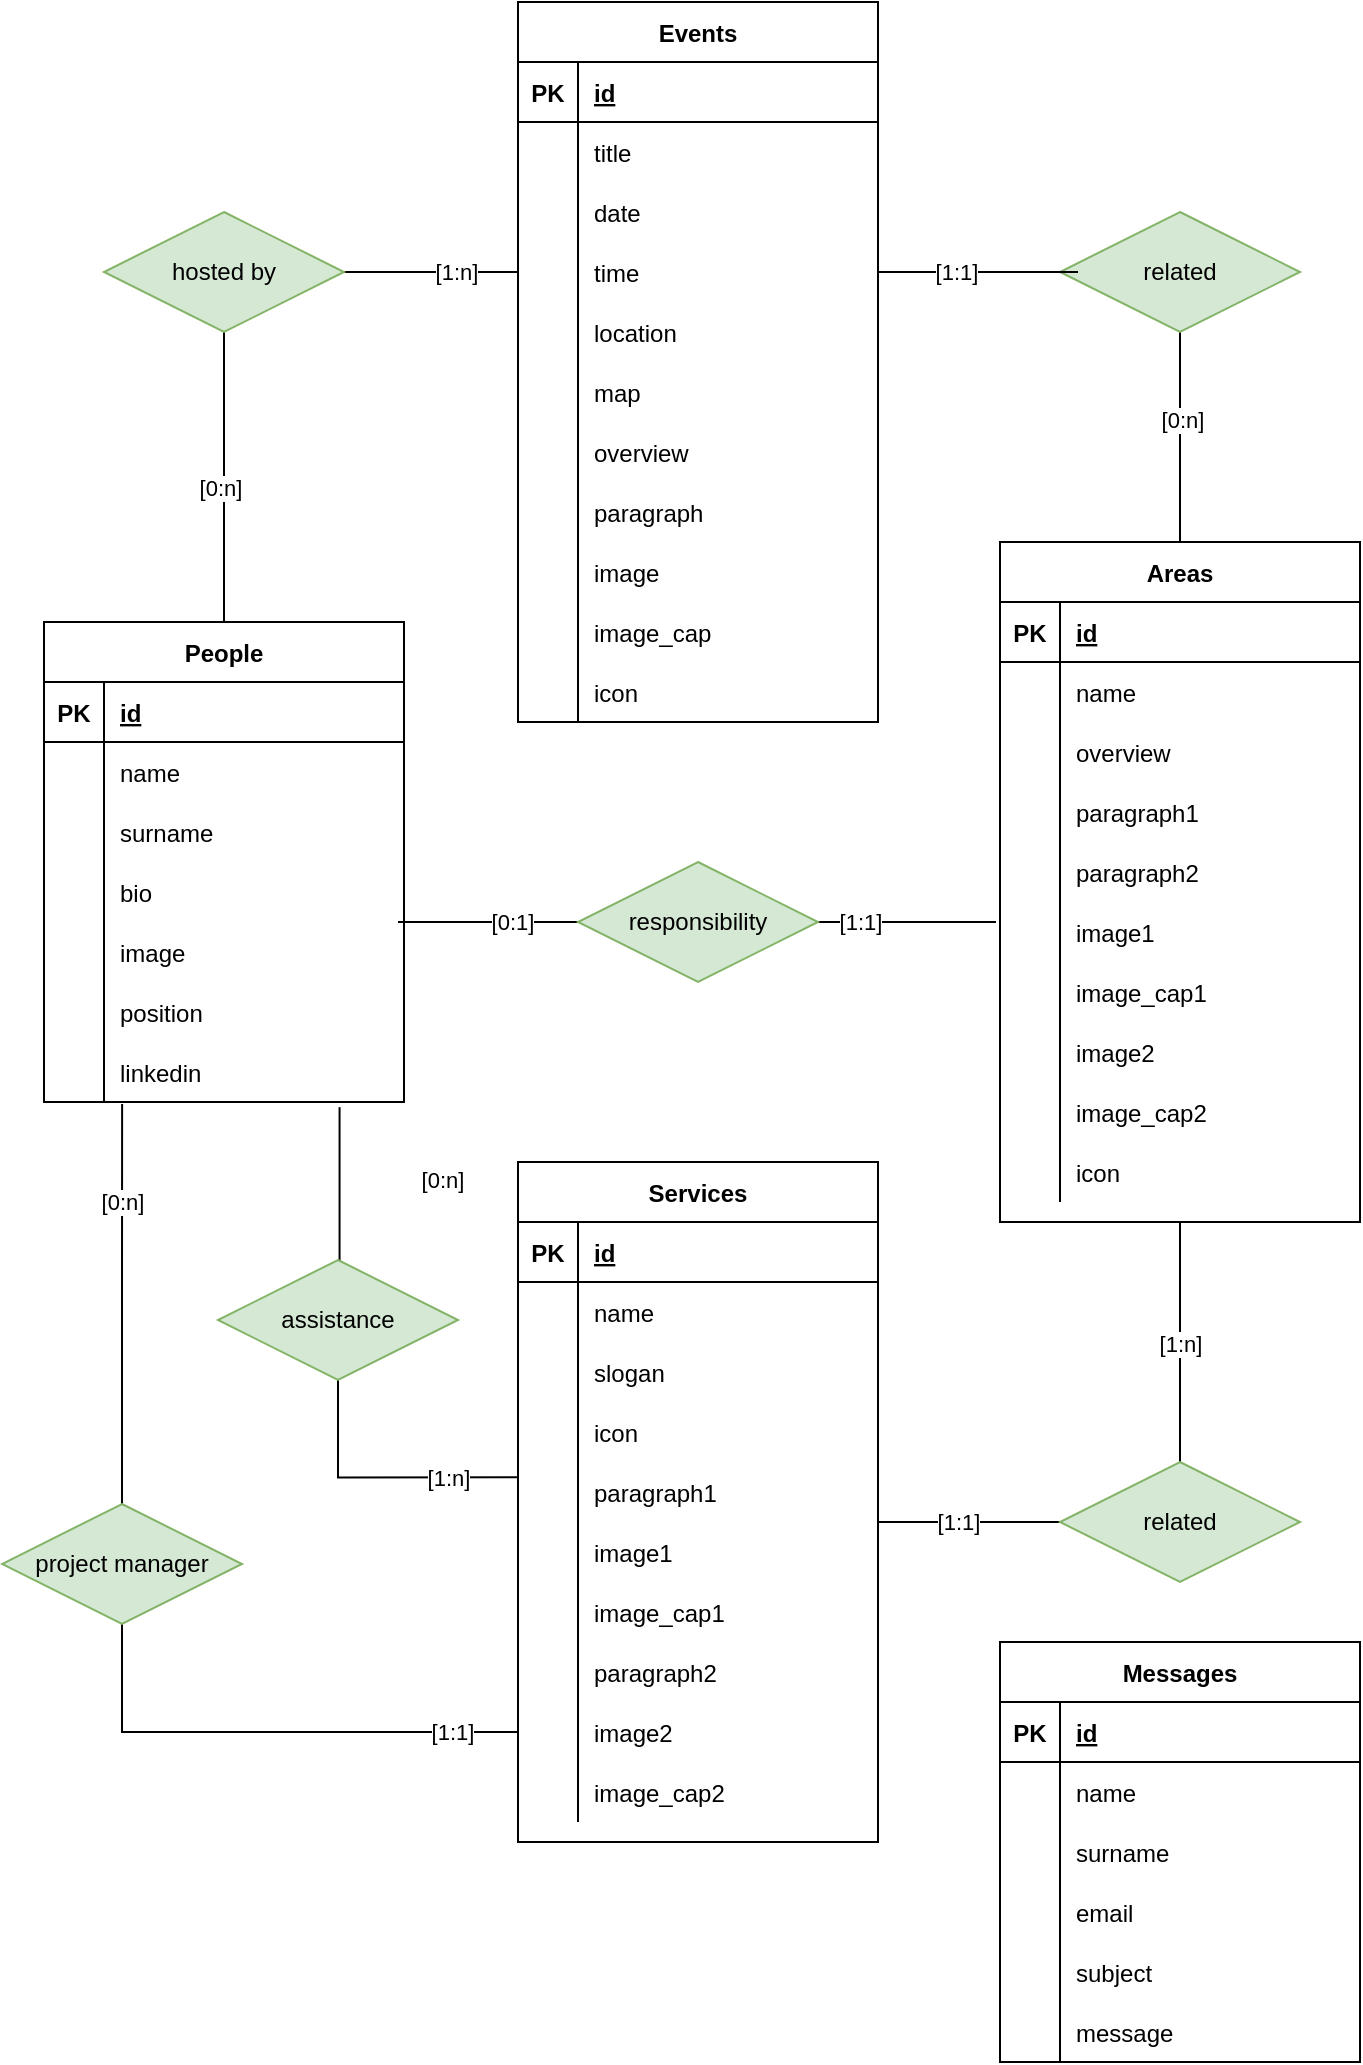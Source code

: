 <mxfile version="14.7.0" type="device"><diagram id="ejivNkxVOTGwj2cA2VMn" name="Page-1"><mxGraphModel dx="2062" dy="2330" grid="1" gridSize="10" guides="1" tooltips="1" connect="1" arrows="1" fold="1" page="1" pageScale="1" pageWidth="827" pageHeight="1169" math="0" shadow="0"><root><mxCell id="0"/><mxCell id="1" parent="0"/><mxCell id="_1-Y6ssJct3Q7Clm4WOn-1" value="People" style="shape=table;startSize=30;container=1;collapsible=1;childLayout=tableLayout;fixedRows=1;rowLines=0;fontStyle=1;align=center;resizeLast=1;labelBackgroundColor=none;" parent="1" vertex="1"><mxGeometry x="63" y="180" width="180" height="240" as="geometry"><mxRectangle x="60" y="250" width="60" height="30" as="alternateBounds"/></mxGeometry></mxCell><mxCell id="_1-Y6ssJct3Q7Clm4WOn-2" value="" style="shape=partialRectangle;collapsible=0;dropTarget=0;pointerEvents=0;fillColor=none;top=0;left=0;bottom=1;right=0;points=[[0,0.5],[1,0.5]];portConstraint=eastwest;" parent="_1-Y6ssJct3Q7Clm4WOn-1" vertex="1"><mxGeometry y="30" width="180" height="30" as="geometry"/></mxCell><mxCell id="_1-Y6ssJct3Q7Clm4WOn-3" value="PK" style="shape=partialRectangle;connectable=0;fillColor=none;top=0;left=0;bottom=0;right=0;fontStyle=1;overflow=hidden;" parent="_1-Y6ssJct3Q7Clm4WOn-2" vertex="1"><mxGeometry width="30" height="30" as="geometry"/></mxCell><mxCell id="_1-Y6ssJct3Q7Clm4WOn-4" value="id" style="shape=partialRectangle;connectable=0;fillColor=none;top=0;left=0;bottom=0;right=0;align=left;spacingLeft=6;fontStyle=5;overflow=hidden;" parent="_1-Y6ssJct3Q7Clm4WOn-2" vertex="1"><mxGeometry x="30" width="150" height="30" as="geometry"/></mxCell><mxCell id="_1-Y6ssJct3Q7Clm4WOn-5" value="" style="shape=partialRectangle;collapsible=0;dropTarget=0;pointerEvents=0;fillColor=none;top=0;left=0;bottom=0;right=0;points=[[0,0.5],[1,0.5]];portConstraint=eastwest;" parent="_1-Y6ssJct3Q7Clm4WOn-1" vertex="1"><mxGeometry y="60" width="180" height="30" as="geometry"/></mxCell><mxCell id="_1-Y6ssJct3Q7Clm4WOn-6" value="" style="shape=partialRectangle;connectable=0;fillColor=none;top=0;left=0;bottom=0;right=0;editable=1;overflow=hidden;" parent="_1-Y6ssJct3Q7Clm4WOn-5" vertex="1"><mxGeometry width="30" height="30" as="geometry"/></mxCell><mxCell id="_1-Y6ssJct3Q7Clm4WOn-7" value="name" style="shape=partialRectangle;connectable=0;fillColor=none;top=0;left=0;bottom=0;right=0;align=left;spacingLeft=6;overflow=hidden;" parent="_1-Y6ssJct3Q7Clm4WOn-5" vertex="1"><mxGeometry x="30" width="150" height="30" as="geometry"/></mxCell><mxCell id="_1-Y6ssJct3Q7Clm4WOn-8" value="" style="shape=partialRectangle;collapsible=0;dropTarget=0;pointerEvents=0;fillColor=none;top=0;left=0;bottom=0;right=0;points=[[0,0.5],[1,0.5]];portConstraint=eastwest;" parent="_1-Y6ssJct3Q7Clm4WOn-1" vertex="1"><mxGeometry y="90" width="180" height="30" as="geometry"/></mxCell><mxCell id="_1-Y6ssJct3Q7Clm4WOn-9" value="" style="shape=partialRectangle;connectable=0;fillColor=none;top=0;left=0;bottom=0;right=0;editable=1;overflow=hidden;" parent="_1-Y6ssJct3Q7Clm4WOn-8" vertex="1"><mxGeometry width="30" height="30" as="geometry"/></mxCell><mxCell id="_1-Y6ssJct3Q7Clm4WOn-10" value="surname" style="shape=partialRectangle;connectable=0;fillColor=none;top=0;left=0;bottom=0;right=0;align=left;spacingLeft=6;overflow=hidden;" parent="_1-Y6ssJct3Q7Clm4WOn-8" vertex="1"><mxGeometry x="30" width="150" height="30" as="geometry"/></mxCell><mxCell id="_1-Y6ssJct3Q7Clm4WOn-59" style="shape=partialRectangle;collapsible=0;dropTarget=0;pointerEvents=0;fillColor=none;top=0;left=0;bottom=0;right=0;points=[[0,0.5],[1,0.5]];portConstraint=eastwest;" parent="_1-Y6ssJct3Q7Clm4WOn-1" vertex="1"><mxGeometry y="120" width="180" height="30" as="geometry"/></mxCell><mxCell id="_1-Y6ssJct3Q7Clm4WOn-60" style="shape=partialRectangle;connectable=0;fillColor=none;top=0;left=0;bottom=0;right=0;editable=1;overflow=hidden;" parent="_1-Y6ssJct3Q7Clm4WOn-59" vertex="1"><mxGeometry width="30" height="30" as="geometry"/></mxCell><mxCell id="_1-Y6ssJct3Q7Clm4WOn-61" value="bio" style="shape=partialRectangle;connectable=0;fillColor=none;top=0;left=0;bottom=0;right=0;align=left;spacingLeft=6;overflow=hidden;" parent="_1-Y6ssJct3Q7Clm4WOn-59" vertex="1"><mxGeometry x="30" width="150" height="30" as="geometry"/></mxCell><mxCell id="_1-Y6ssJct3Q7Clm4WOn-56" style="shape=partialRectangle;collapsible=0;dropTarget=0;pointerEvents=0;fillColor=none;top=0;left=0;bottom=0;right=0;points=[[0,0.5],[1,0.5]];portConstraint=eastwest;" parent="_1-Y6ssJct3Q7Clm4WOn-1" vertex="1"><mxGeometry y="150" width="180" height="30" as="geometry"/></mxCell><mxCell id="_1-Y6ssJct3Q7Clm4WOn-57" style="shape=partialRectangle;connectable=0;fillColor=none;top=0;left=0;bottom=0;right=0;editable=1;overflow=hidden;" parent="_1-Y6ssJct3Q7Clm4WOn-56" vertex="1"><mxGeometry width="30" height="30" as="geometry"/></mxCell><mxCell id="_1-Y6ssJct3Q7Clm4WOn-58" value="image" style="shape=partialRectangle;connectable=0;fillColor=none;top=0;left=0;bottom=0;right=0;align=left;spacingLeft=6;overflow=hidden;" parent="_1-Y6ssJct3Q7Clm4WOn-56" vertex="1"><mxGeometry x="30" width="150" height="30" as="geometry"/></mxCell><mxCell id="o78ybgnwVf52-sa3HycX-38" style="shape=partialRectangle;collapsible=0;dropTarget=0;pointerEvents=0;fillColor=none;top=0;left=0;bottom=0;right=0;points=[[0,0.5],[1,0.5]];portConstraint=eastwest;" parent="_1-Y6ssJct3Q7Clm4WOn-1" vertex="1"><mxGeometry y="180" width="180" height="30" as="geometry"/></mxCell><mxCell id="o78ybgnwVf52-sa3HycX-39" style="shape=partialRectangle;connectable=0;fillColor=none;top=0;left=0;bottom=0;right=0;editable=1;overflow=hidden;" parent="o78ybgnwVf52-sa3HycX-38" vertex="1"><mxGeometry width="30" height="30" as="geometry"/></mxCell><mxCell id="o78ybgnwVf52-sa3HycX-40" value="position" style="shape=partialRectangle;connectable=0;fillColor=none;top=0;left=0;bottom=0;right=0;align=left;spacingLeft=6;overflow=hidden;" parent="o78ybgnwVf52-sa3HycX-38" vertex="1"><mxGeometry x="30" width="150" height="30" as="geometry"/></mxCell><mxCell id="o78ybgnwVf52-sa3HycX-44" style="shape=partialRectangle;collapsible=0;dropTarget=0;pointerEvents=0;fillColor=none;top=0;left=0;bottom=0;right=0;points=[[0,0.5],[1,0.5]];portConstraint=eastwest;" parent="_1-Y6ssJct3Q7Clm4WOn-1" vertex="1"><mxGeometry y="210" width="180" height="30" as="geometry"/></mxCell><mxCell id="o78ybgnwVf52-sa3HycX-45" style="shape=partialRectangle;connectable=0;fillColor=none;top=0;left=0;bottom=0;right=0;editable=1;overflow=hidden;" parent="o78ybgnwVf52-sa3HycX-44" vertex="1"><mxGeometry width="30" height="30" as="geometry"/></mxCell><mxCell id="o78ybgnwVf52-sa3HycX-46" value="linkedin" style="shape=partialRectangle;connectable=0;fillColor=none;top=0;left=0;bottom=0;right=0;align=left;spacingLeft=6;overflow=hidden;" parent="o78ybgnwVf52-sa3HycX-44" vertex="1"><mxGeometry x="30" width="150" height="30" as="geometry"/></mxCell><mxCell id="_1-Y6ssJct3Q7Clm4WOn-14" value="Events" style="shape=table;startSize=30;container=1;collapsible=1;childLayout=tableLayout;fixedRows=1;rowLines=0;fontStyle=1;align=center;resizeLast=1;" parent="1" vertex="1"><mxGeometry x="300" y="-130" width="180" height="360" as="geometry"><mxRectangle x="310" y="150" width="60" height="30" as="alternateBounds"/></mxGeometry></mxCell><mxCell id="_1-Y6ssJct3Q7Clm4WOn-15" value="" style="shape=partialRectangle;collapsible=0;dropTarget=0;pointerEvents=0;fillColor=none;top=0;left=0;bottom=1;right=0;points=[[0,0.5],[1,0.5]];portConstraint=eastwest;" parent="_1-Y6ssJct3Q7Clm4WOn-14" vertex="1"><mxGeometry y="30" width="180" height="30" as="geometry"/></mxCell><mxCell id="_1-Y6ssJct3Q7Clm4WOn-16" value="PK" style="shape=partialRectangle;connectable=0;fillColor=none;top=0;left=0;bottom=0;right=0;fontStyle=1;overflow=hidden;" parent="_1-Y6ssJct3Q7Clm4WOn-15" vertex="1"><mxGeometry width="30" height="30" as="geometry"/></mxCell><mxCell id="_1-Y6ssJct3Q7Clm4WOn-17" value="id" style="shape=partialRectangle;connectable=0;fillColor=none;top=0;left=0;bottom=0;right=0;align=left;spacingLeft=6;fontStyle=5;overflow=hidden;" parent="_1-Y6ssJct3Q7Clm4WOn-15" vertex="1"><mxGeometry x="30" width="150" height="30" as="geometry"/></mxCell><mxCell id="_1-Y6ssJct3Q7Clm4WOn-18" value="" style="shape=partialRectangle;collapsible=0;dropTarget=0;pointerEvents=0;fillColor=none;top=0;left=0;bottom=0;right=0;points=[[0,0.5],[1,0.5]];portConstraint=eastwest;" parent="_1-Y6ssJct3Q7Clm4WOn-14" vertex="1"><mxGeometry y="60" width="180" height="30" as="geometry"/></mxCell><mxCell id="_1-Y6ssJct3Q7Clm4WOn-19" value="" style="shape=partialRectangle;connectable=0;fillColor=none;top=0;left=0;bottom=0;right=0;editable=1;overflow=hidden;" parent="_1-Y6ssJct3Q7Clm4WOn-18" vertex="1"><mxGeometry width="30" height="30" as="geometry"/></mxCell><mxCell id="_1-Y6ssJct3Q7Clm4WOn-20" value="title" style="shape=partialRectangle;connectable=0;fillColor=none;top=0;left=0;bottom=0;right=0;align=left;spacingLeft=6;overflow=hidden;" parent="_1-Y6ssJct3Q7Clm4WOn-18" vertex="1"><mxGeometry x="30" width="150" height="30" as="geometry"/></mxCell><mxCell id="_1-Y6ssJct3Q7Clm4WOn-21" value="" style="shape=partialRectangle;collapsible=0;dropTarget=0;pointerEvents=0;fillColor=none;top=0;left=0;bottom=0;right=0;points=[[0,0.5],[1,0.5]];portConstraint=eastwest;" parent="_1-Y6ssJct3Q7Clm4WOn-14" vertex="1"><mxGeometry y="90" width="180" height="30" as="geometry"/></mxCell><mxCell id="_1-Y6ssJct3Q7Clm4WOn-22" value="" style="shape=partialRectangle;connectable=0;fillColor=none;top=0;left=0;bottom=0;right=0;editable=1;overflow=hidden;" parent="_1-Y6ssJct3Q7Clm4WOn-21" vertex="1"><mxGeometry width="30" height="30" as="geometry"/></mxCell><mxCell id="_1-Y6ssJct3Q7Clm4WOn-23" value="date" style="shape=partialRectangle;connectable=0;fillColor=none;top=0;left=0;bottom=0;right=0;align=left;spacingLeft=6;overflow=hidden;" parent="_1-Y6ssJct3Q7Clm4WOn-21" vertex="1"><mxGeometry x="30" width="150" height="30" as="geometry"/></mxCell><mxCell id="_1-Y6ssJct3Q7Clm4WOn-24" value="" style="shape=partialRectangle;collapsible=0;dropTarget=0;pointerEvents=0;fillColor=none;top=0;left=0;bottom=0;right=0;points=[[0,0.5],[1,0.5]];portConstraint=eastwest;" parent="_1-Y6ssJct3Q7Clm4WOn-14" vertex="1"><mxGeometry y="120" width="180" height="30" as="geometry"/></mxCell><mxCell id="_1-Y6ssJct3Q7Clm4WOn-25" value="" style="shape=partialRectangle;connectable=0;fillColor=none;top=0;left=0;bottom=0;right=0;editable=1;overflow=hidden;" parent="_1-Y6ssJct3Q7Clm4WOn-24" vertex="1"><mxGeometry width="30" height="30" as="geometry"/></mxCell><mxCell id="_1-Y6ssJct3Q7Clm4WOn-26" value="time" style="shape=partialRectangle;connectable=0;fillColor=none;top=0;left=0;bottom=0;right=0;align=left;spacingLeft=6;overflow=hidden;" parent="_1-Y6ssJct3Q7Clm4WOn-24" vertex="1"><mxGeometry x="30" width="150" height="30" as="geometry"/></mxCell><mxCell id="_1-Y6ssJct3Q7Clm4WOn-68" style="shape=partialRectangle;collapsible=0;dropTarget=0;pointerEvents=0;fillColor=none;top=0;left=0;bottom=0;right=0;points=[[0,0.5],[1,0.5]];portConstraint=eastwest;" parent="_1-Y6ssJct3Q7Clm4WOn-14" vertex="1"><mxGeometry y="150" width="180" height="30" as="geometry"/></mxCell><mxCell id="_1-Y6ssJct3Q7Clm4WOn-69" style="shape=partialRectangle;connectable=0;fillColor=none;top=0;left=0;bottom=0;right=0;editable=1;overflow=hidden;" parent="_1-Y6ssJct3Q7Clm4WOn-68" vertex="1"><mxGeometry width="30" height="30" as="geometry"/></mxCell><mxCell id="_1-Y6ssJct3Q7Clm4WOn-70" value="location" style="shape=partialRectangle;connectable=0;fillColor=none;top=0;left=0;bottom=0;right=0;align=left;spacingLeft=6;overflow=hidden;" parent="_1-Y6ssJct3Q7Clm4WOn-68" vertex="1"><mxGeometry x="30" width="150" height="30" as="geometry"/></mxCell><mxCell id="JsDMUlGWPCHKdDhR7YC5-42" style="shape=partialRectangle;collapsible=0;dropTarget=0;pointerEvents=0;fillColor=none;top=0;left=0;bottom=0;right=0;points=[[0,0.5],[1,0.5]];portConstraint=eastwest;" vertex="1" parent="_1-Y6ssJct3Q7Clm4WOn-14"><mxGeometry y="180" width="180" height="30" as="geometry"/></mxCell><mxCell id="JsDMUlGWPCHKdDhR7YC5-43" style="shape=partialRectangle;connectable=0;fillColor=none;top=0;left=0;bottom=0;right=0;editable=1;overflow=hidden;" vertex="1" parent="JsDMUlGWPCHKdDhR7YC5-42"><mxGeometry width="30" height="30" as="geometry"/></mxCell><mxCell id="JsDMUlGWPCHKdDhR7YC5-44" value="map" style="shape=partialRectangle;connectable=0;fillColor=none;top=0;left=0;bottom=0;right=0;align=left;spacingLeft=6;overflow=hidden;" vertex="1" parent="JsDMUlGWPCHKdDhR7YC5-42"><mxGeometry x="30" width="150" height="30" as="geometry"/></mxCell><mxCell id="o78ybgnwVf52-sa3HycX-41" style="shape=partialRectangle;collapsible=0;dropTarget=0;pointerEvents=0;fillColor=none;top=0;left=0;bottom=0;right=0;points=[[0,0.5],[1,0.5]];portConstraint=eastwest;" parent="_1-Y6ssJct3Q7Clm4WOn-14" vertex="1"><mxGeometry y="210" width="180" height="30" as="geometry"/></mxCell><mxCell id="o78ybgnwVf52-sa3HycX-42" style="shape=partialRectangle;connectable=0;fillColor=none;top=0;left=0;bottom=0;right=0;editable=1;overflow=hidden;" parent="o78ybgnwVf52-sa3HycX-41" vertex="1"><mxGeometry width="30" height="30" as="geometry"/></mxCell><mxCell id="o78ybgnwVf52-sa3HycX-43" value="overview" style="shape=partialRectangle;connectable=0;fillColor=none;top=0;left=0;bottom=0;right=0;align=left;spacingLeft=6;overflow=hidden;" parent="o78ybgnwVf52-sa3HycX-41" vertex="1"><mxGeometry x="30" width="150" height="30" as="geometry"/></mxCell><mxCell id="_1-Y6ssJct3Q7Clm4WOn-65" style="shape=partialRectangle;collapsible=0;dropTarget=0;pointerEvents=0;fillColor=none;top=0;left=0;bottom=0;right=0;points=[[0,0.5],[1,0.5]];portConstraint=eastwest;" parent="_1-Y6ssJct3Q7Clm4WOn-14" vertex="1"><mxGeometry y="240" width="180" height="30" as="geometry"/></mxCell><mxCell id="_1-Y6ssJct3Q7Clm4WOn-66" style="shape=partialRectangle;connectable=0;fillColor=none;top=0;left=0;bottom=0;right=0;editable=1;overflow=hidden;" parent="_1-Y6ssJct3Q7Clm4WOn-65" vertex="1"><mxGeometry width="30" height="30" as="geometry"/></mxCell><mxCell id="_1-Y6ssJct3Q7Clm4WOn-67" value="paragraph" style="shape=partialRectangle;connectable=0;fillColor=none;top=0;left=0;bottom=0;right=0;align=left;spacingLeft=6;overflow=hidden;" parent="_1-Y6ssJct3Q7Clm4WOn-65" vertex="1"><mxGeometry x="30" width="150" height="30" as="geometry"/></mxCell><mxCell id="_1-Y6ssJct3Q7Clm4WOn-71" style="shape=partialRectangle;collapsible=0;dropTarget=0;pointerEvents=0;fillColor=none;top=0;left=0;bottom=0;right=0;points=[[0,0.5],[1,0.5]];portConstraint=eastwest;" parent="_1-Y6ssJct3Q7Clm4WOn-14" vertex="1"><mxGeometry y="270" width="180" height="30" as="geometry"/></mxCell><mxCell id="_1-Y6ssJct3Q7Clm4WOn-72" style="shape=partialRectangle;connectable=0;fillColor=none;top=0;left=0;bottom=0;right=0;editable=1;overflow=hidden;" parent="_1-Y6ssJct3Q7Clm4WOn-71" vertex="1"><mxGeometry width="30" height="30" as="geometry"/></mxCell><mxCell id="_1-Y6ssJct3Q7Clm4WOn-73" value="image" style="shape=partialRectangle;connectable=0;fillColor=none;top=0;left=0;bottom=0;right=0;align=left;spacingLeft=6;overflow=hidden;" parent="_1-Y6ssJct3Q7Clm4WOn-71" vertex="1"><mxGeometry x="30" width="150" height="30" as="geometry"/></mxCell><mxCell id="JsDMUlGWPCHKdDhR7YC5-30" style="shape=partialRectangle;collapsible=0;dropTarget=0;pointerEvents=0;fillColor=none;top=0;left=0;bottom=0;right=0;points=[[0,0.5],[1,0.5]];portConstraint=eastwest;" vertex="1" parent="_1-Y6ssJct3Q7Clm4WOn-14"><mxGeometry y="300" width="180" height="30" as="geometry"/></mxCell><mxCell id="JsDMUlGWPCHKdDhR7YC5-31" style="shape=partialRectangle;connectable=0;fillColor=none;top=0;left=0;bottom=0;right=0;editable=1;overflow=hidden;" vertex="1" parent="JsDMUlGWPCHKdDhR7YC5-30"><mxGeometry width="30" height="30" as="geometry"/></mxCell><mxCell id="JsDMUlGWPCHKdDhR7YC5-32" value="image_cap" style="shape=partialRectangle;connectable=0;fillColor=none;top=0;left=0;bottom=0;right=0;align=left;spacingLeft=6;overflow=hidden;" vertex="1" parent="JsDMUlGWPCHKdDhR7YC5-30"><mxGeometry x="30" width="150" height="30" as="geometry"/></mxCell><mxCell id="JsDMUlGWPCHKdDhR7YC5-27" style="shape=partialRectangle;collapsible=0;dropTarget=0;pointerEvents=0;fillColor=none;top=0;left=0;bottom=0;right=0;points=[[0,0.5],[1,0.5]];portConstraint=eastwest;" vertex="1" parent="_1-Y6ssJct3Q7Clm4WOn-14"><mxGeometry y="330" width="180" height="30" as="geometry"/></mxCell><mxCell id="JsDMUlGWPCHKdDhR7YC5-28" style="shape=partialRectangle;connectable=0;fillColor=none;top=0;left=0;bottom=0;right=0;editable=1;overflow=hidden;" vertex="1" parent="JsDMUlGWPCHKdDhR7YC5-27"><mxGeometry width="30" height="30" as="geometry"/></mxCell><mxCell id="JsDMUlGWPCHKdDhR7YC5-29" value="icon" style="shape=partialRectangle;connectable=0;fillColor=none;top=0;left=0;bottom=0;right=0;align=left;spacingLeft=6;overflow=hidden;" vertex="1" parent="JsDMUlGWPCHKdDhR7YC5-27"><mxGeometry x="30" width="150" height="30" as="geometry"/></mxCell><mxCell id="_1-Y6ssJct3Q7Clm4WOn-27" value="Services" style="shape=table;startSize=30;container=1;collapsible=1;childLayout=tableLayout;fixedRows=1;rowLines=0;fontStyle=1;align=center;resizeLast=1;" parent="1" vertex="1"><mxGeometry x="300" y="450" width="180" height="340" as="geometry"><mxRectangle x="310" y="150" width="60" height="30" as="alternateBounds"/></mxGeometry></mxCell><mxCell id="_1-Y6ssJct3Q7Clm4WOn-28" value="" style="shape=partialRectangle;collapsible=0;dropTarget=0;pointerEvents=0;fillColor=none;top=0;left=0;bottom=1;right=0;points=[[0,0.5],[1,0.5]];portConstraint=eastwest;" parent="_1-Y6ssJct3Q7Clm4WOn-27" vertex="1"><mxGeometry y="30" width="180" height="30" as="geometry"/></mxCell><mxCell id="_1-Y6ssJct3Q7Clm4WOn-29" value="PK" style="shape=partialRectangle;connectable=0;fillColor=none;top=0;left=0;bottom=0;right=0;fontStyle=1;overflow=hidden;" parent="_1-Y6ssJct3Q7Clm4WOn-28" vertex="1"><mxGeometry width="30" height="30" as="geometry"/></mxCell><mxCell id="_1-Y6ssJct3Q7Clm4WOn-30" value="id" style="shape=partialRectangle;connectable=0;fillColor=none;top=0;left=0;bottom=0;right=0;align=left;spacingLeft=6;fontStyle=5;overflow=hidden;" parent="_1-Y6ssJct3Q7Clm4WOn-28" vertex="1"><mxGeometry x="30" width="150" height="30" as="geometry"/></mxCell><mxCell id="_1-Y6ssJct3Q7Clm4WOn-31" value="" style="shape=partialRectangle;collapsible=0;dropTarget=0;pointerEvents=0;fillColor=none;top=0;left=0;bottom=0;right=0;points=[[0,0.5],[1,0.5]];portConstraint=eastwest;" parent="_1-Y6ssJct3Q7Clm4WOn-27" vertex="1"><mxGeometry y="60" width="180" height="30" as="geometry"/></mxCell><mxCell id="_1-Y6ssJct3Q7Clm4WOn-32" value="" style="shape=partialRectangle;connectable=0;fillColor=none;top=0;left=0;bottom=0;right=0;editable=1;overflow=hidden;" parent="_1-Y6ssJct3Q7Clm4WOn-31" vertex="1"><mxGeometry width="30" height="30" as="geometry"/></mxCell><mxCell id="_1-Y6ssJct3Q7Clm4WOn-33" value="name" style="shape=partialRectangle;connectable=0;fillColor=none;top=0;left=0;bottom=0;right=0;align=left;spacingLeft=6;overflow=hidden;" parent="_1-Y6ssJct3Q7Clm4WOn-31" vertex="1"><mxGeometry x="30" width="150" height="30" as="geometry"/></mxCell><mxCell id="JsDMUlGWPCHKdDhR7YC5-45" value="" style="shape=partialRectangle;collapsible=0;dropTarget=0;pointerEvents=0;fillColor=none;top=0;left=0;bottom=0;right=0;points=[[0,0.5],[1,0.5]];portConstraint=eastwest;" vertex="1" parent="_1-Y6ssJct3Q7Clm4WOn-27"><mxGeometry y="90" width="180" height="30" as="geometry"/></mxCell><mxCell id="JsDMUlGWPCHKdDhR7YC5-46" value="" style="shape=partialRectangle;connectable=0;fillColor=none;top=0;left=0;bottom=0;right=0;editable=1;overflow=hidden;" vertex="1" parent="JsDMUlGWPCHKdDhR7YC5-45"><mxGeometry width="30" height="30" as="geometry"/></mxCell><mxCell id="JsDMUlGWPCHKdDhR7YC5-47" value="slogan" style="shape=partialRectangle;connectable=0;fillColor=none;top=0;left=0;bottom=0;right=0;align=left;spacingLeft=6;overflow=hidden;" vertex="1" parent="JsDMUlGWPCHKdDhR7YC5-45"><mxGeometry x="30" width="150" height="30" as="geometry"/></mxCell><mxCell id="JsDMUlGWPCHKdDhR7YC5-48" value="" style="shape=partialRectangle;collapsible=0;dropTarget=0;pointerEvents=0;fillColor=none;top=0;left=0;bottom=0;right=0;points=[[0,0.5],[1,0.5]];portConstraint=eastwest;" vertex="1" parent="_1-Y6ssJct3Q7Clm4WOn-27"><mxGeometry y="120" width="180" height="30" as="geometry"/></mxCell><mxCell id="JsDMUlGWPCHKdDhR7YC5-49" value="" style="shape=partialRectangle;connectable=0;fillColor=none;top=0;left=0;bottom=0;right=0;editable=1;overflow=hidden;" vertex="1" parent="JsDMUlGWPCHKdDhR7YC5-48"><mxGeometry width="30" height="30" as="geometry"/></mxCell><mxCell id="JsDMUlGWPCHKdDhR7YC5-50" value="icon" style="shape=partialRectangle;connectable=0;fillColor=none;top=0;left=0;bottom=0;right=0;align=left;spacingLeft=6;overflow=hidden;" vertex="1" parent="JsDMUlGWPCHKdDhR7YC5-48"><mxGeometry x="30" width="150" height="30" as="geometry"/></mxCell><mxCell id="_1-Y6ssJct3Q7Clm4WOn-34" value="" style="shape=partialRectangle;collapsible=0;dropTarget=0;pointerEvents=0;fillColor=none;top=0;left=0;bottom=0;right=0;points=[[0,0.5],[1,0.5]];portConstraint=eastwest;" parent="_1-Y6ssJct3Q7Clm4WOn-27" vertex="1"><mxGeometry y="150" width="180" height="30" as="geometry"/></mxCell><mxCell id="_1-Y6ssJct3Q7Clm4WOn-35" value="" style="shape=partialRectangle;connectable=0;fillColor=none;top=0;left=0;bottom=0;right=0;editable=1;overflow=hidden;" parent="_1-Y6ssJct3Q7Clm4WOn-34" vertex="1"><mxGeometry width="30" height="30" as="geometry"/></mxCell><mxCell id="_1-Y6ssJct3Q7Clm4WOn-36" value="paragraph1" style="shape=partialRectangle;connectable=0;fillColor=none;top=0;left=0;bottom=0;right=0;align=left;spacingLeft=6;overflow=hidden;" parent="_1-Y6ssJct3Q7Clm4WOn-34" vertex="1"><mxGeometry x="30" width="150" height="30" as="geometry"/></mxCell><mxCell id="o78ybgnwVf52-sa3HycX-50" style="shape=partialRectangle;collapsible=0;dropTarget=0;pointerEvents=0;fillColor=none;top=0;left=0;bottom=0;right=0;points=[[0,0.5],[1,0.5]];portConstraint=eastwest;" parent="_1-Y6ssJct3Q7Clm4WOn-27" vertex="1"><mxGeometry y="180" width="180" height="30" as="geometry"/></mxCell><mxCell id="o78ybgnwVf52-sa3HycX-51" style="shape=partialRectangle;connectable=0;fillColor=none;top=0;left=0;bottom=0;right=0;editable=1;overflow=hidden;" parent="o78ybgnwVf52-sa3HycX-50" vertex="1"><mxGeometry width="30" height="30" as="geometry"/></mxCell><mxCell id="o78ybgnwVf52-sa3HycX-52" value="image1" style="shape=partialRectangle;connectable=0;fillColor=none;top=0;left=0;bottom=0;right=0;align=left;spacingLeft=6;overflow=hidden;" parent="o78ybgnwVf52-sa3HycX-50" vertex="1"><mxGeometry x="30" width="150" height="30" as="geometry"/></mxCell><mxCell id="JsDMUlGWPCHKdDhR7YC5-51" style="shape=partialRectangle;collapsible=0;dropTarget=0;pointerEvents=0;fillColor=none;top=0;left=0;bottom=0;right=0;points=[[0,0.5],[1,0.5]];portConstraint=eastwest;" vertex="1" parent="_1-Y6ssJct3Q7Clm4WOn-27"><mxGeometry y="210" width="180" height="30" as="geometry"/></mxCell><mxCell id="JsDMUlGWPCHKdDhR7YC5-52" style="shape=partialRectangle;connectable=0;fillColor=none;top=0;left=0;bottom=0;right=0;editable=1;overflow=hidden;" vertex="1" parent="JsDMUlGWPCHKdDhR7YC5-51"><mxGeometry width="30" height="30" as="geometry"/></mxCell><mxCell id="JsDMUlGWPCHKdDhR7YC5-53" value="image_cap1" style="shape=partialRectangle;connectable=0;fillColor=none;top=0;left=0;bottom=0;right=0;align=left;spacingLeft=6;overflow=hidden;" vertex="1" parent="JsDMUlGWPCHKdDhR7YC5-51"><mxGeometry x="30" width="150" height="30" as="geometry"/></mxCell><mxCell id="o78ybgnwVf52-sa3HycX-47" style="shape=partialRectangle;collapsible=0;dropTarget=0;pointerEvents=0;fillColor=none;top=0;left=0;bottom=0;right=0;points=[[0,0.5],[1,0.5]];portConstraint=eastwest;" parent="_1-Y6ssJct3Q7Clm4WOn-27" vertex="1"><mxGeometry y="240" width="180" height="30" as="geometry"/></mxCell><mxCell id="o78ybgnwVf52-sa3HycX-48" style="shape=partialRectangle;connectable=0;fillColor=none;top=0;left=0;bottom=0;right=0;editable=1;overflow=hidden;" parent="o78ybgnwVf52-sa3HycX-47" vertex="1"><mxGeometry width="30" height="30" as="geometry"/></mxCell><mxCell id="o78ybgnwVf52-sa3HycX-49" value="paragraph2" style="shape=partialRectangle;connectable=0;fillColor=none;top=0;left=0;bottom=0;right=0;align=left;spacingLeft=6;overflow=hidden;" parent="o78ybgnwVf52-sa3HycX-47" vertex="1"><mxGeometry x="30" width="150" height="30" as="geometry"/></mxCell><mxCell id="_1-Y6ssJct3Q7Clm4WOn-37" value="" style="shape=partialRectangle;collapsible=0;dropTarget=0;pointerEvents=0;fillColor=none;top=0;left=0;bottom=0;right=0;points=[[0,0.5],[1,0.5]];portConstraint=eastwest;" parent="_1-Y6ssJct3Q7Clm4WOn-27" vertex="1"><mxGeometry y="270" width="180" height="30" as="geometry"/></mxCell><mxCell id="_1-Y6ssJct3Q7Clm4WOn-38" value="" style="shape=partialRectangle;connectable=0;fillColor=none;top=0;left=0;bottom=0;right=0;editable=1;overflow=hidden;" parent="_1-Y6ssJct3Q7Clm4WOn-37" vertex="1"><mxGeometry width="30" height="30" as="geometry"/></mxCell><mxCell id="_1-Y6ssJct3Q7Clm4WOn-39" value="image2" style="shape=partialRectangle;connectable=0;fillColor=none;top=0;left=0;bottom=0;right=0;align=left;spacingLeft=6;overflow=hidden;" parent="_1-Y6ssJct3Q7Clm4WOn-37" vertex="1"><mxGeometry x="30" width="150" height="30" as="geometry"/></mxCell><mxCell id="JsDMUlGWPCHKdDhR7YC5-54" style="shape=partialRectangle;collapsible=0;dropTarget=0;pointerEvents=0;fillColor=none;top=0;left=0;bottom=0;right=0;points=[[0,0.5],[1,0.5]];portConstraint=eastwest;" vertex="1" parent="_1-Y6ssJct3Q7Clm4WOn-27"><mxGeometry y="300" width="180" height="30" as="geometry"/></mxCell><mxCell id="JsDMUlGWPCHKdDhR7YC5-55" style="shape=partialRectangle;connectable=0;fillColor=none;top=0;left=0;bottom=0;right=0;editable=1;overflow=hidden;" vertex="1" parent="JsDMUlGWPCHKdDhR7YC5-54"><mxGeometry width="30" height="30" as="geometry"/></mxCell><mxCell id="JsDMUlGWPCHKdDhR7YC5-56" value="image_cap2" style="shape=partialRectangle;connectable=0;fillColor=none;top=0;left=0;bottom=0;right=0;align=left;spacingLeft=6;overflow=hidden;" vertex="1" parent="JsDMUlGWPCHKdDhR7YC5-54"><mxGeometry x="30" width="150" height="30" as="geometry"/></mxCell><mxCell id="_1-Y6ssJct3Q7Clm4WOn-89" style="edgeStyle=orthogonalEdgeStyle;rounded=0;orthogonalLoop=1;jettySize=auto;html=1;endArrow=none;endFill=0;startArrow=none;startFill=0;entryX=0.5;entryY=0;entryDx=0;entryDy=0;" parent="1" source="_1-Y6ssJct3Q7Clm4WOn-40" target="_1-Y6ssJct3Q7Clm4WOn-78" edge="1"><mxGeometry relative="1" as="geometry"><mxPoint x="631" y="540" as="targetPoint"/></mxGeometry></mxCell><mxCell id="_1-Y6ssJct3Q7Clm4WOn-105" value="[1:n]" style="edgeLabel;html=1;align=center;verticalAlign=middle;resizable=0;points=[];" parent="_1-Y6ssJct3Q7Clm4WOn-89" vertex="1" connectable="0"><mxGeometry x="-0.45" relative="1" as="geometry"><mxPoint y="28" as="offset"/></mxGeometry></mxCell><mxCell id="_1-Y6ssJct3Q7Clm4WOn-40" value="Areas" style="shape=table;startSize=30;container=1;collapsible=1;childLayout=tableLayout;fixedRows=1;rowLines=0;fontStyle=1;align=center;resizeLast=1;" parent="1" vertex="1"><mxGeometry x="541" y="140" width="180" height="340" as="geometry"><mxRectangle x="310" y="150" width="60" height="30" as="alternateBounds"/></mxGeometry></mxCell><mxCell id="_1-Y6ssJct3Q7Clm4WOn-41" value="" style="shape=partialRectangle;collapsible=0;dropTarget=0;pointerEvents=0;fillColor=none;top=0;left=0;bottom=1;right=0;points=[[0,0.5],[1,0.5]];portConstraint=eastwest;" parent="_1-Y6ssJct3Q7Clm4WOn-40" vertex="1"><mxGeometry y="30" width="180" height="30" as="geometry"/></mxCell><mxCell id="_1-Y6ssJct3Q7Clm4WOn-42" value="PK" style="shape=partialRectangle;connectable=0;fillColor=none;top=0;left=0;bottom=0;right=0;fontStyle=1;overflow=hidden;" parent="_1-Y6ssJct3Q7Clm4WOn-41" vertex="1"><mxGeometry width="30" height="30" as="geometry"/></mxCell><mxCell id="_1-Y6ssJct3Q7Clm4WOn-43" value="id" style="shape=partialRectangle;connectable=0;fillColor=none;top=0;left=0;bottom=0;right=0;align=left;spacingLeft=6;fontStyle=5;overflow=hidden;" parent="_1-Y6ssJct3Q7Clm4WOn-41" vertex="1"><mxGeometry x="30" width="150" height="30" as="geometry"/></mxCell><mxCell id="_1-Y6ssJct3Q7Clm4WOn-44" value="" style="shape=partialRectangle;collapsible=0;dropTarget=0;pointerEvents=0;fillColor=none;top=0;left=0;bottom=0;right=0;points=[[0,0.5],[1,0.5]];portConstraint=eastwest;" parent="_1-Y6ssJct3Q7Clm4WOn-40" vertex="1"><mxGeometry y="60" width="180" height="30" as="geometry"/></mxCell><mxCell id="_1-Y6ssJct3Q7Clm4WOn-45" value="" style="shape=partialRectangle;connectable=0;fillColor=none;top=0;left=0;bottom=0;right=0;editable=1;overflow=hidden;" parent="_1-Y6ssJct3Q7Clm4WOn-44" vertex="1"><mxGeometry width="30" height="30" as="geometry"/></mxCell><mxCell id="_1-Y6ssJct3Q7Clm4WOn-46" value="name" style="shape=partialRectangle;connectable=0;fillColor=none;top=0;left=0;bottom=0;right=0;align=left;spacingLeft=6;overflow=hidden;" parent="_1-Y6ssJct3Q7Clm4WOn-44" vertex="1"><mxGeometry x="30" width="150" height="30" as="geometry"/></mxCell><mxCell id="_1-Y6ssJct3Q7Clm4WOn-47" value="" style="shape=partialRectangle;collapsible=0;dropTarget=0;pointerEvents=0;fillColor=none;top=0;left=0;bottom=0;right=0;points=[[0,0.5],[1,0.5]];portConstraint=eastwest;" parent="_1-Y6ssJct3Q7Clm4WOn-40" vertex="1"><mxGeometry y="90" width="180" height="30" as="geometry"/></mxCell><mxCell id="_1-Y6ssJct3Q7Clm4WOn-48" value="" style="shape=partialRectangle;connectable=0;fillColor=none;top=0;left=0;bottom=0;right=0;editable=1;overflow=hidden;" parent="_1-Y6ssJct3Q7Clm4WOn-47" vertex="1"><mxGeometry width="30" height="30" as="geometry"/></mxCell><mxCell id="_1-Y6ssJct3Q7Clm4WOn-49" value="overview" style="shape=partialRectangle;connectable=0;fillColor=none;top=0;left=0;bottom=0;right=0;align=left;spacingLeft=6;overflow=hidden;" parent="_1-Y6ssJct3Q7Clm4WOn-47" vertex="1"><mxGeometry x="30" width="150" height="30" as="geometry"/></mxCell><mxCell id="o78ybgnwVf52-sa3HycX-32" style="shape=partialRectangle;collapsible=0;dropTarget=0;pointerEvents=0;fillColor=none;top=0;left=0;bottom=0;right=0;points=[[0,0.5],[1,0.5]];portConstraint=eastwest;" parent="_1-Y6ssJct3Q7Clm4WOn-40" vertex="1"><mxGeometry y="120" width="180" height="30" as="geometry"/></mxCell><mxCell id="o78ybgnwVf52-sa3HycX-33" style="shape=partialRectangle;connectable=0;fillColor=none;top=0;left=0;bottom=0;right=0;editable=1;overflow=hidden;" parent="o78ybgnwVf52-sa3HycX-32" vertex="1"><mxGeometry width="30" height="30" as="geometry"/></mxCell><mxCell id="o78ybgnwVf52-sa3HycX-34" value="paragraph1" style="shape=partialRectangle;connectable=0;fillColor=none;top=0;left=0;bottom=0;right=0;align=left;spacingLeft=6;overflow=hidden;" parent="o78ybgnwVf52-sa3HycX-32" vertex="1"><mxGeometry x="30" width="150" height="30" as="geometry"/></mxCell><mxCell id="_1-Y6ssJct3Q7Clm4WOn-50" value="" style="shape=partialRectangle;collapsible=0;dropTarget=0;pointerEvents=0;fillColor=none;top=0;left=0;bottom=0;right=0;points=[[0,0.5],[1,0.5]];portConstraint=eastwest;" parent="_1-Y6ssJct3Q7Clm4WOn-40" vertex="1"><mxGeometry y="150" width="180" height="30" as="geometry"/></mxCell><mxCell id="_1-Y6ssJct3Q7Clm4WOn-51" value="" style="shape=partialRectangle;connectable=0;fillColor=none;top=0;left=0;bottom=0;right=0;editable=1;overflow=hidden;" parent="_1-Y6ssJct3Q7Clm4WOn-50" vertex="1"><mxGeometry width="30" height="30" as="geometry"/></mxCell><mxCell id="_1-Y6ssJct3Q7Clm4WOn-52" value="paragraph2" style="shape=partialRectangle;connectable=0;fillColor=none;top=0;left=0;bottom=0;right=0;align=left;spacingLeft=6;overflow=hidden;" parent="_1-Y6ssJct3Q7Clm4WOn-50" vertex="1"><mxGeometry x="30" width="150" height="30" as="geometry"/></mxCell><mxCell id="o78ybgnwVf52-sa3HycX-29" style="shape=partialRectangle;collapsible=0;dropTarget=0;pointerEvents=0;fillColor=none;top=0;left=0;bottom=0;right=0;points=[[0,0.5],[1,0.5]];portConstraint=eastwest;" parent="_1-Y6ssJct3Q7Clm4WOn-40" vertex="1"><mxGeometry y="180" width="180" height="30" as="geometry"/></mxCell><mxCell id="o78ybgnwVf52-sa3HycX-30" style="shape=partialRectangle;connectable=0;fillColor=none;top=0;left=0;bottom=0;right=0;editable=1;overflow=hidden;" parent="o78ybgnwVf52-sa3HycX-29" vertex="1"><mxGeometry width="30" height="30" as="geometry"/></mxCell><mxCell id="o78ybgnwVf52-sa3HycX-31" value="image1" style="shape=partialRectangle;connectable=0;fillColor=none;top=0;left=0;bottom=0;right=0;align=left;spacingLeft=6;overflow=hidden;" parent="o78ybgnwVf52-sa3HycX-29" vertex="1"><mxGeometry x="30" width="150" height="30" as="geometry"/></mxCell><mxCell id="JsDMUlGWPCHKdDhR7YC5-33" style="shape=partialRectangle;collapsible=0;dropTarget=0;pointerEvents=0;fillColor=none;top=0;left=0;bottom=0;right=0;points=[[0,0.5],[1,0.5]];portConstraint=eastwest;" vertex="1" parent="_1-Y6ssJct3Q7Clm4WOn-40"><mxGeometry y="210" width="180" height="30" as="geometry"/></mxCell><mxCell id="JsDMUlGWPCHKdDhR7YC5-34" style="shape=partialRectangle;connectable=0;fillColor=none;top=0;left=0;bottom=0;right=0;editable=1;overflow=hidden;" vertex="1" parent="JsDMUlGWPCHKdDhR7YC5-33"><mxGeometry width="30" height="30" as="geometry"/></mxCell><mxCell id="JsDMUlGWPCHKdDhR7YC5-35" value="image_cap1" style="shape=partialRectangle;connectable=0;fillColor=none;top=0;left=0;bottom=0;right=0;align=left;spacingLeft=6;overflow=hidden;" vertex="1" parent="JsDMUlGWPCHKdDhR7YC5-33"><mxGeometry x="30" width="150" height="30" as="geometry"/></mxCell><mxCell id="o78ybgnwVf52-sa3HycX-35" style="shape=partialRectangle;collapsible=0;dropTarget=0;pointerEvents=0;fillColor=none;top=0;left=0;bottom=0;right=0;points=[[0,0.5],[1,0.5]];portConstraint=eastwest;" parent="_1-Y6ssJct3Q7Clm4WOn-40" vertex="1"><mxGeometry y="240" width="180" height="30" as="geometry"/></mxCell><mxCell id="o78ybgnwVf52-sa3HycX-36" style="shape=partialRectangle;connectable=0;fillColor=none;top=0;left=0;bottom=0;right=0;editable=1;overflow=hidden;" parent="o78ybgnwVf52-sa3HycX-35" vertex="1"><mxGeometry width="30" height="30" as="geometry"/></mxCell><mxCell id="o78ybgnwVf52-sa3HycX-37" value="image2" style="shape=partialRectangle;connectable=0;fillColor=none;top=0;left=0;bottom=0;right=0;align=left;spacingLeft=6;overflow=hidden;" parent="o78ybgnwVf52-sa3HycX-35" vertex="1"><mxGeometry x="30" width="150" height="30" as="geometry"/></mxCell><mxCell id="JsDMUlGWPCHKdDhR7YC5-36" style="shape=partialRectangle;collapsible=0;dropTarget=0;pointerEvents=0;fillColor=none;top=0;left=0;bottom=0;right=0;points=[[0,0.5],[1,0.5]];portConstraint=eastwest;" vertex="1" parent="_1-Y6ssJct3Q7Clm4WOn-40"><mxGeometry y="270" width="180" height="30" as="geometry"/></mxCell><mxCell id="JsDMUlGWPCHKdDhR7YC5-37" style="shape=partialRectangle;connectable=0;fillColor=none;top=0;left=0;bottom=0;right=0;editable=1;overflow=hidden;" vertex="1" parent="JsDMUlGWPCHKdDhR7YC5-36"><mxGeometry width="30" height="30" as="geometry"/></mxCell><mxCell id="JsDMUlGWPCHKdDhR7YC5-38" value="image_cap2" style="shape=partialRectangle;connectable=0;fillColor=none;top=0;left=0;bottom=0;right=0;align=left;spacingLeft=6;overflow=hidden;" vertex="1" parent="JsDMUlGWPCHKdDhR7YC5-36"><mxGeometry x="30" width="150" height="30" as="geometry"/></mxCell><mxCell id="JsDMUlGWPCHKdDhR7YC5-39" value="" style="shape=partialRectangle;collapsible=0;dropTarget=0;pointerEvents=0;fillColor=none;top=0;left=0;bottom=0;right=0;points=[[0,0.5],[1,0.5]];portConstraint=eastwest;" vertex="1" parent="_1-Y6ssJct3Q7Clm4WOn-40"><mxGeometry y="300" width="180" height="30" as="geometry"/></mxCell><mxCell id="JsDMUlGWPCHKdDhR7YC5-40" value="" style="shape=partialRectangle;connectable=0;fillColor=none;top=0;left=0;bottom=0;right=0;editable=1;overflow=hidden;" vertex="1" parent="JsDMUlGWPCHKdDhR7YC5-39"><mxGeometry width="30" height="30" as="geometry"/></mxCell><mxCell id="JsDMUlGWPCHKdDhR7YC5-41" value="icon" style="shape=partialRectangle;connectable=0;fillColor=none;top=0;left=0;bottom=0;right=0;align=left;spacingLeft=6;overflow=hidden;" vertex="1" parent="JsDMUlGWPCHKdDhR7YC5-39"><mxGeometry x="30" width="150" height="30" as="geometry"/></mxCell><mxCell id="_1-Y6ssJct3Q7Clm4WOn-91" style="edgeStyle=orthogonalEdgeStyle;rounded=0;orthogonalLoop=1;jettySize=auto;html=1;entryX=0;entryY=0.5;entryDx=0;entryDy=0;startArrow=none;startFill=0;endArrow=none;endFill=0;" parent="1" source="_1-Y6ssJct3Q7Clm4WOn-74" target="_1-Y6ssJct3Q7Clm4WOn-24" edge="1"><mxGeometry relative="1" as="geometry"/></mxCell><mxCell id="_1-Y6ssJct3Q7Clm4WOn-99" value="[1:n]" style="edgeLabel;html=1;align=center;verticalAlign=middle;resizable=0;points=[];" parent="_1-Y6ssJct3Q7Clm4WOn-91" vertex="1" connectable="0"><mxGeometry x="0.65" y="1" relative="1" as="geometry"><mxPoint x="-16" y="1" as="offset"/></mxGeometry></mxCell><mxCell id="_1-Y6ssJct3Q7Clm4WOn-92" style="edgeStyle=orthogonalEdgeStyle;rounded=0;orthogonalLoop=1;jettySize=auto;html=1;entryX=0.5;entryY=0;entryDx=0;entryDy=0;startArrow=none;startFill=0;endArrow=none;endFill=0;" parent="1" source="_1-Y6ssJct3Q7Clm4WOn-74" target="_1-Y6ssJct3Q7Clm4WOn-1" edge="1"><mxGeometry relative="1" as="geometry"/></mxCell><mxCell id="N8RL66Fy_TuWFMiJaktT-1" value="[0:n]" style="edgeLabel;html=1;align=center;verticalAlign=middle;resizable=0;points=[];" parent="_1-Y6ssJct3Q7Clm4WOn-92" vertex="1" connectable="0"><mxGeometry x="0.067" y="-2" relative="1" as="geometry"><mxPoint as="offset"/></mxGeometry></mxCell><mxCell id="_1-Y6ssJct3Q7Clm4WOn-74" value="hosted by" style="shape=rhombus;perimeter=rhombusPerimeter;whiteSpace=wrap;html=1;align=center;fillColor=#d5e8d4;strokeColor=#82b366;" parent="1" vertex="1"><mxGeometry x="93" y="-25" width="120" height="60" as="geometry"/></mxCell><mxCell id="_1-Y6ssJct3Q7Clm4WOn-94" style="edgeStyle=orthogonalEdgeStyle;rounded=0;orthogonalLoop=1;jettySize=auto;html=1;entryX=0.5;entryY=0;entryDx=0;entryDy=0;startArrow=none;startFill=0;endArrow=none;endFill=0;" parent="1" source="_1-Y6ssJct3Q7Clm4WOn-75" target="_1-Y6ssJct3Q7Clm4WOn-40" edge="1"><mxGeometry relative="1" as="geometry"/></mxCell><mxCell id="N8RL66Fy_TuWFMiJaktT-2" value="[0:n]" style="edgeLabel;html=1;align=center;verticalAlign=middle;resizable=0;points=[];" parent="_1-Y6ssJct3Q7Clm4WOn-94" vertex="1" connectable="0"><mxGeometry x="-0.169" y="1" relative="1" as="geometry"><mxPoint as="offset"/></mxGeometry></mxCell><mxCell id="_1-Y6ssJct3Q7Clm4WOn-75" value="related" style="shape=rhombus;perimeter=rhombusPerimeter;whiteSpace=wrap;html=1;align=center;fillColor=#d5e8d4;strokeColor=#82b366;" parent="1" vertex="1"><mxGeometry x="571" y="-25" width="120" height="60" as="geometry"/></mxCell><mxCell id="_1-Y6ssJct3Q7Clm4WOn-85" style="edgeStyle=orthogonalEdgeStyle;rounded=0;orthogonalLoop=1;jettySize=auto;html=1;endArrow=none;endFill=0;" parent="1" source="_1-Y6ssJct3Q7Clm4WOn-76" edge="1"><mxGeometry relative="1" as="geometry"><mxPoint x="240" y="330" as="targetPoint"/></mxGeometry></mxCell><mxCell id="_1-Y6ssJct3Q7Clm4WOn-101" value="[0:1]" style="edgeLabel;html=1;align=center;verticalAlign=middle;resizable=0;points=[];" parent="_1-Y6ssJct3Q7Clm4WOn-85" vertex="1" connectable="0"><mxGeometry x="0.796" relative="1" as="geometry"><mxPoint x="48" as="offset"/></mxGeometry></mxCell><mxCell id="_1-Y6ssJct3Q7Clm4WOn-87" style="edgeStyle=orthogonalEdgeStyle;rounded=0;orthogonalLoop=1;jettySize=auto;html=1;endArrow=none;endFill=0;startArrow=none;startFill=0;" parent="1" source="_1-Y6ssJct3Q7Clm4WOn-76" edge="1"><mxGeometry relative="1" as="geometry"><mxPoint x="539" y="330" as="targetPoint"/></mxGeometry></mxCell><mxCell id="_1-Y6ssJct3Q7Clm4WOn-103" value="[1:1]" style="edgeLabel;html=1;align=center;verticalAlign=middle;resizable=0;points=[];" parent="_1-Y6ssJct3Q7Clm4WOn-87" vertex="1" connectable="0"><mxGeometry x="0.663" relative="1" as="geometry"><mxPoint x="-53" as="offset"/></mxGeometry></mxCell><mxCell id="_1-Y6ssJct3Q7Clm4WOn-76" value="responsibility&lt;span style=&quot;color: rgba(0 , 0 , 0 , 0) ; font-family: monospace ; font-size: 0px&quot;&gt;%3CmxGraphModel%3E%3Croot%3E%3CmxCell%20id%3D%220%22%2F%3E%3CmxCell%20id%3D%221%22%20parent%3D%220%22%2F%3E%3CmxCell%20id%3D%222%22%20value%3D%22%22%20style%3D%22shape%3DpartialRectangle%3Bcollapsible%3D0%3BdropTarget%3D0%3BpointerEvents%3D0%3BfillColor%3Dnone%3Btop%3D0%3Bleft%3D0%3Bbottom%3D0%3Bright%3D0%3Bpoints%3D%5B%5B0%2C0.5%5D%2C%5B1%2C0.5%5D%5D%3BportConstraint%3Deastwest%3B%22%20vertex%3D%221%22%20parent%3D%221%22%3E%3CmxGeometry%20x%3D%2240%22%20y%3D%22480%22%20width%3D%22180%22%20height%3D%2230%22%20as%3D%22geometry%22%2F%3E%3C%2FmxCell%3E%3CmxCell%20id%3D%223%22%20value%3D%22%22%20style%3D%22shape%3DpartialRectangle%3Bconnectable%3D0%3BfillColor%3Dnone%3Btop%3D0%3Bleft%3D0%3Bbottom%3D0%3Bright%3D0%3Beditable%3D1%3Boverflow%3Dhidden%3B%22%20vertex%3D%221%22%20parent%3D%222%22%3E%3CmxGeometry%20width%3D%2230%22%20height%3D%2230%22%20as%3D%22geometry%22%2F%3E%3C%2FmxCell%3E%3CmxCell%20id%3D%224%22%20value%3D%22telephone%22%20style%3D%22shape%3DpartialRectangle%3Bconnectable%3D0%3BfillColor%3Dnone%3Btop%3D0%3Bleft%3D0%3Bbottom%3D0%3Bright%3D0%3Balign%3Dleft%3BspacingLeft%3D6%3Boverflow%3Dhidden%3B%22%20vertex%3D%221%22%20parent%3D%222%22%3E%3CmxGeometry%20x%3D%2230%22%20width%3D%22150%22%20height%3D%2230%22%20as%3D%22geometry%22%2F%3E%3C%2FmxCell%3E%3C%2Froot%3E%3C%2FmxGraphModel%3E&lt;/span&gt;" style="shape=rhombus;perimeter=rhombusPerimeter;whiteSpace=wrap;html=1;align=center;fillColor=#d5e8d4;strokeColor=#82b366;" parent="1" vertex="1"><mxGeometry x="330" y="300" width="120" height="60" as="geometry"/></mxCell><mxCell id="_1-Y6ssJct3Q7Clm4WOn-90" style="edgeStyle=orthogonalEdgeStyle;rounded=0;orthogonalLoop=1;jettySize=auto;html=1;endArrow=none;endFill=0;startArrow=none;startFill=0;exitX=0;exitY=0.5;exitDx=0;exitDy=0;" parent="1" source="_1-Y6ssJct3Q7Clm4WOn-78" edge="1"><mxGeometry relative="1" as="geometry"><mxPoint x="480" y="630" as="targetPoint"/></mxGeometry></mxCell><mxCell id="_1-Y6ssJct3Q7Clm4WOn-106" value="[1:1]" style="edgeLabel;html=1;align=center;verticalAlign=middle;resizable=0;points=[];" parent="_1-Y6ssJct3Q7Clm4WOn-90" vertex="1" connectable="0"><mxGeometry x="0.875" relative="1" as="geometry"><mxPoint x="34" as="offset"/></mxGeometry></mxCell><mxCell id="_1-Y6ssJct3Q7Clm4WOn-78" value="related" style="shape=rhombus;perimeter=rhombusPerimeter;whiteSpace=wrap;html=1;align=center;fillColor=#d5e8d4;strokeColor=#82b366;" parent="1" vertex="1"><mxGeometry x="571" y="600" width="120" height="60" as="geometry"/></mxCell><mxCell id="_1-Y6ssJct3Q7Clm4WOn-82" style="edgeStyle=orthogonalEdgeStyle;rounded=0;orthogonalLoop=1;jettySize=auto;html=1;endArrow=none;endFill=0;entryX=0.821;entryY=1.086;entryDx=0;entryDy=0;entryPerimeter=0;" parent="1" source="_1-Y6ssJct3Q7Clm4WOn-79" edge="1" target="o78ybgnwVf52-sa3HycX-44"><mxGeometry relative="1" as="geometry"><mxPoint x="209" y="500" as="targetPoint"/><Array as="points"><mxPoint x="260" y="550"/><mxPoint x="208" y="550"/></Array></mxGeometry></mxCell><mxCell id="_1-Y6ssJct3Q7Clm4WOn-97" value="[0:n]" style="edgeLabel;html=1;align=center;verticalAlign=middle;resizable=0;points=[];" parent="_1-Y6ssJct3Q7Clm4WOn-82" vertex="1" connectable="0"><mxGeometry x="0.741" y="-1" relative="1" as="geometry"><mxPoint x="50" y="26" as="offset"/></mxGeometry></mxCell><mxCell id="_1-Y6ssJct3Q7Clm4WOn-84" style="edgeStyle=orthogonalEdgeStyle;rounded=0;orthogonalLoop=1;jettySize=auto;html=1;entryX=0.001;entryY=0.255;entryDx=0;entryDy=0;entryPerimeter=0;startArrow=none;startFill=0;endArrow=none;endFill=0;" parent="1" source="_1-Y6ssJct3Q7Clm4WOn-79" target="_1-Y6ssJct3Q7Clm4WOn-34" edge="1"><mxGeometry relative="1" as="geometry"/></mxCell><mxCell id="_1-Y6ssJct3Q7Clm4WOn-98" value="[1:n]" style="edgeLabel;html=1;align=center;verticalAlign=middle;resizable=0;points=[];" parent="_1-Y6ssJct3Q7Clm4WOn-84" vertex="1" connectable="0"><mxGeometry x="0.828" relative="1" as="geometry"><mxPoint x="-24" as="offset"/></mxGeometry></mxCell><mxCell id="_1-Y6ssJct3Q7Clm4WOn-79" value="assistance" style="shape=rhombus;perimeter=rhombusPerimeter;whiteSpace=wrap;html=1;align=center;fillColor=#d5e8d4;strokeColor=#82b366;" parent="1" vertex="1"><mxGeometry x="150" y="499" width="120" height="60" as="geometry"/></mxCell><mxCell id="_1-Y6ssJct3Q7Clm4WOn-81" style="edgeStyle=orthogonalEdgeStyle;rounded=0;orthogonalLoop=1;jettySize=auto;html=1;endArrow=none;endFill=0;exitX=0.5;exitY=0;exitDx=0;exitDy=0;entryX=0.217;entryY=1.033;entryDx=0;entryDy=0;entryPerimeter=0;" parent="1" source="_1-Y6ssJct3Q7Clm4WOn-80" edge="1" target="o78ybgnwVf52-sa3HycX-44"><mxGeometry relative="1" as="geometry"><mxPoint x="102" y="460" as="targetPoint"/></mxGeometry></mxCell><mxCell id="_1-Y6ssJct3Q7Clm4WOn-95" value="[0:n]" style="edgeLabel;html=1;align=center;verticalAlign=middle;resizable=0;points=[];" parent="_1-Y6ssJct3Q7Clm4WOn-81" vertex="1" connectable="0"><mxGeometry x="0.617" y="-1" relative="1" as="geometry"><mxPoint x="-1" y="11" as="offset"/></mxGeometry></mxCell><mxCell id="_1-Y6ssJct3Q7Clm4WOn-83" style="edgeStyle=orthogonalEdgeStyle;rounded=0;orthogonalLoop=1;jettySize=auto;html=1;entryX=0;entryY=0.5;entryDx=0;entryDy=0;startArrow=none;startFill=0;endArrow=none;endFill=0;" parent="1" source="_1-Y6ssJct3Q7Clm4WOn-80" target="_1-Y6ssJct3Q7Clm4WOn-37" edge="1"><mxGeometry relative="1" as="geometry"/></mxCell><mxCell id="_1-Y6ssJct3Q7Clm4WOn-96" value="[1:1]" style="edgeLabel;html=1;align=center;verticalAlign=middle;resizable=0;points=[];" parent="_1-Y6ssJct3Q7Clm4WOn-83" vertex="1" connectable="0"><mxGeometry x="0.901" y="1" relative="1" as="geometry"><mxPoint x="-21" y="1" as="offset"/></mxGeometry></mxCell><mxCell id="_1-Y6ssJct3Q7Clm4WOn-80" value="project manager" style="shape=rhombus;perimeter=rhombusPerimeter;whiteSpace=wrap;html=1;align=center;fillColor=#d5e8d4;strokeColor=#82b366;" parent="1" vertex="1"><mxGeometry x="42" y="621" width="120" height="60" as="geometry"/></mxCell><mxCell id="_1-Y6ssJct3Q7Clm4WOn-93" style="edgeStyle=orthogonalEdgeStyle;rounded=0;orthogonalLoop=1;jettySize=auto;html=1;entryX=0;entryY=0.5;entryDx=0;entryDy=0;startArrow=none;startFill=0;endArrow=none;endFill=0;" parent="1" source="_1-Y6ssJct3Q7Clm4WOn-24" target="_1-Y6ssJct3Q7Clm4WOn-75" edge="1"><mxGeometry relative="1" as="geometry"><Array as="points"><mxPoint x="580" y="5"/></Array></mxGeometry></mxCell><mxCell id="_1-Y6ssJct3Q7Clm4WOn-100" value="[1:1]" style="edgeLabel;html=1;align=center;verticalAlign=middle;resizable=0;points=[];" parent="_1-Y6ssJct3Q7Clm4WOn-93" vertex="1" connectable="0"><mxGeometry x="-0.725" relative="1" as="geometry"><mxPoint x="24" as="offset"/></mxGeometry></mxCell><mxCell id="o78ybgnwVf52-sa3HycX-1" value="Messages" style="shape=table;startSize=30;container=1;collapsible=1;childLayout=tableLayout;fixedRows=1;rowLines=0;fontStyle=1;align=center;resizeLast=1;labelBackgroundColor=none;" parent="1" vertex="1"><mxGeometry x="541" y="690" width="180" height="210" as="geometry"><mxRectangle x="60" y="360" width="60" height="30" as="alternateBounds"/></mxGeometry></mxCell><mxCell id="o78ybgnwVf52-sa3HycX-2" value="" style="shape=partialRectangle;collapsible=0;dropTarget=0;pointerEvents=0;fillColor=none;top=0;left=0;bottom=1;right=0;points=[[0,0.5],[1,0.5]];portConstraint=eastwest;" parent="o78ybgnwVf52-sa3HycX-1" vertex="1"><mxGeometry y="30" width="180" height="30" as="geometry"/></mxCell><mxCell id="o78ybgnwVf52-sa3HycX-3" value="PK" style="shape=partialRectangle;connectable=0;fillColor=none;top=0;left=0;bottom=0;right=0;fontStyle=1;overflow=hidden;" parent="o78ybgnwVf52-sa3HycX-2" vertex="1"><mxGeometry width="30" height="30" as="geometry"/></mxCell><mxCell id="o78ybgnwVf52-sa3HycX-4" value="id" style="shape=partialRectangle;connectable=0;fillColor=none;top=0;left=0;bottom=0;right=0;align=left;spacingLeft=6;fontStyle=5;overflow=hidden;" parent="o78ybgnwVf52-sa3HycX-2" vertex="1"><mxGeometry x="30" width="150" height="30" as="geometry"/></mxCell><mxCell id="o78ybgnwVf52-sa3HycX-5" value="" style="shape=partialRectangle;collapsible=0;dropTarget=0;pointerEvents=0;fillColor=none;top=0;left=0;bottom=0;right=0;points=[[0,0.5],[1,0.5]];portConstraint=eastwest;" parent="o78ybgnwVf52-sa3HycX-1" vertex="1"><mxGeometry y="60" width="180" height="30" as="geometry"/></mxCell><mxCell id="o78ybgnwVf52-sa3HycX-6" value="" style="shape=partialRectangle;connectable=0;fillColor=none;top=0;left=0;bottom=0;right=0;editable=1;overflow=hidden;" parent="o78ybgnwVf52-sa3HycX-5" vertex="1"><mxGeometry width="30" height="30" as="geometry"/></mxCell><mxCell id="o78ybgnwVf52-sa3HycX-7" value="name" style="shape=partialRectangle;connectable=0;fillColor=none;top=0;left=0;bottom=0;right=0;align=left;spacingLeft=6;overflow=hidden;" parent="o78ybgnwVf52-sa3HycX-5" vertex="1"><mxGeometry x="30" width="150" height="30" as="geometry"/></mxCell><mxCell id="o78ybgnwVf52-sa3HycX-8" value="" style="shape=partialRectangle;collapsible=0;dropTarget=0;pointerEvents=0;fillColor=none;top=0;left=0;bottom=0;right=0;points=[[0,0.5],[1,0.5]];portConstraint=eastwest;" parent="o78ybgnwVf52-sa3HycX-1" vertex="1"><mxGeometry y="90" width="180" height="30" as="geometry"/></mxCell><mxCell id="o78ybgnwVf52-sa3HycX-9" value="" style="shape=partialRectangle;connectable=0;fillColor=none;top=0;left=0;bottom=0;right=0;editable=1;overflow=hidden;" parent="o78ybgnwVf52-sa3HycX-8" vertex="1"><mxGeometry width="30" height="30" as="geometry"/></mxCell><mxCell id="o78ybgnwVf52-sa3HycX-10" value="surname" style="shape=partialRectangle;connectable=0;fillColor=none;top=0;left=0;bottom=0;right=0;align=left;spacingLeft=6;overflow=hidden;" parent="o78ybgnwVf52-sa3HycX-8" vertex="1"><mxGeometry x="30" width="150" height="30" as="geometry"/></mxCell><mxCell id="o78ybgnwVf52-sa3HycX-14" style="shape=partialRectangle;collapsible=0;dropTarget=0;pointerEvents=0;fillColor=none;top=0;left=0;bottom=0;right=0;points=[[0,0.5],[1,0.5]];portConstraint=eastwest;" parent="o78ybgnwVf52-sa3HycX-1" vertex="1"><mxGeometry y="120" width="180" height="30" as="geometry"/></mxCell><mxCell id="o78ybgnwVf52-sa3HycX-15" style="shape=partialRectangle;connectable=0;fillColor=none;top=0;left=0;bottom=0;right=0;editable=1;overflow=hidden;" parent="o78ybgnwVf52-sa3HycX-14" vertex="1"><mxGeometry width="30" height="30" as="geometry"/></mxCell><mxCell id="o78ybgnwVf52-sa3HycX-16" value="email" style="shape=partialRectangle;connectable=0;fillColor=none;top=0;left=0;bottom=0;right=0;align=left;spacingLeft=6;overflow=hidden;" parent="o78ybgnwVf52-sa3HycX-14" vertex="1"><mxGeometry x="30" width="150" height="30" as="geometry"/></mxCell><mxCell id="o78ybgnwVf52-sa3HycX-23" style="shape=partialRectangle;collapsible=0;dropTarget=0;pointerEvents=0;fillColor=none;top=0;left=0;bottom=0;right=0;points=[[0,0.5],[1,0.5]];portConstraint=eastwest;" parent="o78ybgnwVf52-sa3HycX-1" vertex="1"><mxGeometry y="150" width="180" height="30" as="geometry"/></mxCell><mxCell id="o78ybgnwVf52-sa3HycX-24" style="shape=partialRectangle;connectable=0;fillColor=none;top=0;left=0;bottom=0;right=0;editable=1;overflow=hidden;" parent="o78ybgnwVf52-sa3HycX-23" vertex="1"><mxGeometry width="30" height="30" as="geometry"/></mxCell><mxCell id="o78ybgnwVf52-sa3HycX-25" value="subject" style="shape=partialRectangle;connectable=0;fillColor=none;top=0;left=0;bottom=0;right=0;align=left;spacingLeft=6;overflow=hidden;" parent="o78ybgnwVf52-sa3HycX-23" vertex="1"><mxGeometry x="30" width="150" height="30" as="geometry"/></mxCell><mxCell id="o78ybgnwVf52-sa3HycX-17" style="shape=partialRectangle;collapsible=0;dropTarget=0;pointerEvents=0;fillColor=none;top=0;left=0;bottom=0;right=0;points=[[0,0.5],[1,0.5]];portConstraint=eastwest;" parent="o78ybgnwVf52-sa3HycX-1" vertex="1"><mxGeometry y="180" width="180" height="30" as="geometry"/></mxCell><mxCell id="o78ybgnwVf52-sa3HycX-18" style="shape=partialRectangle;connectable=0;fillColor=none;top=0;left=0;bottom=0;right=0;editable=1;overflow=hidden;" parent="o78ybgnwVf52-sa3HycX-17" vertex="1"><mxGeometry width="30" height="30" as="geometry"/></mxCell><mxCell id="o78ybgnwVf52-sa3HycX-19" value="message" style="shape=partialRectangle;connectable=0;fillColor=none;top=0;left=0;bottom=0;right=0;align=left;spacingLeft=6;overflow=hidden;" parent="o78ybgnwVf52-sa3HycX-17" vertex="1"><mxGeometry x="30" width="150" height="30" as="geometry"/></mxCell></root></mxGraphModel></diagram></mxfile>